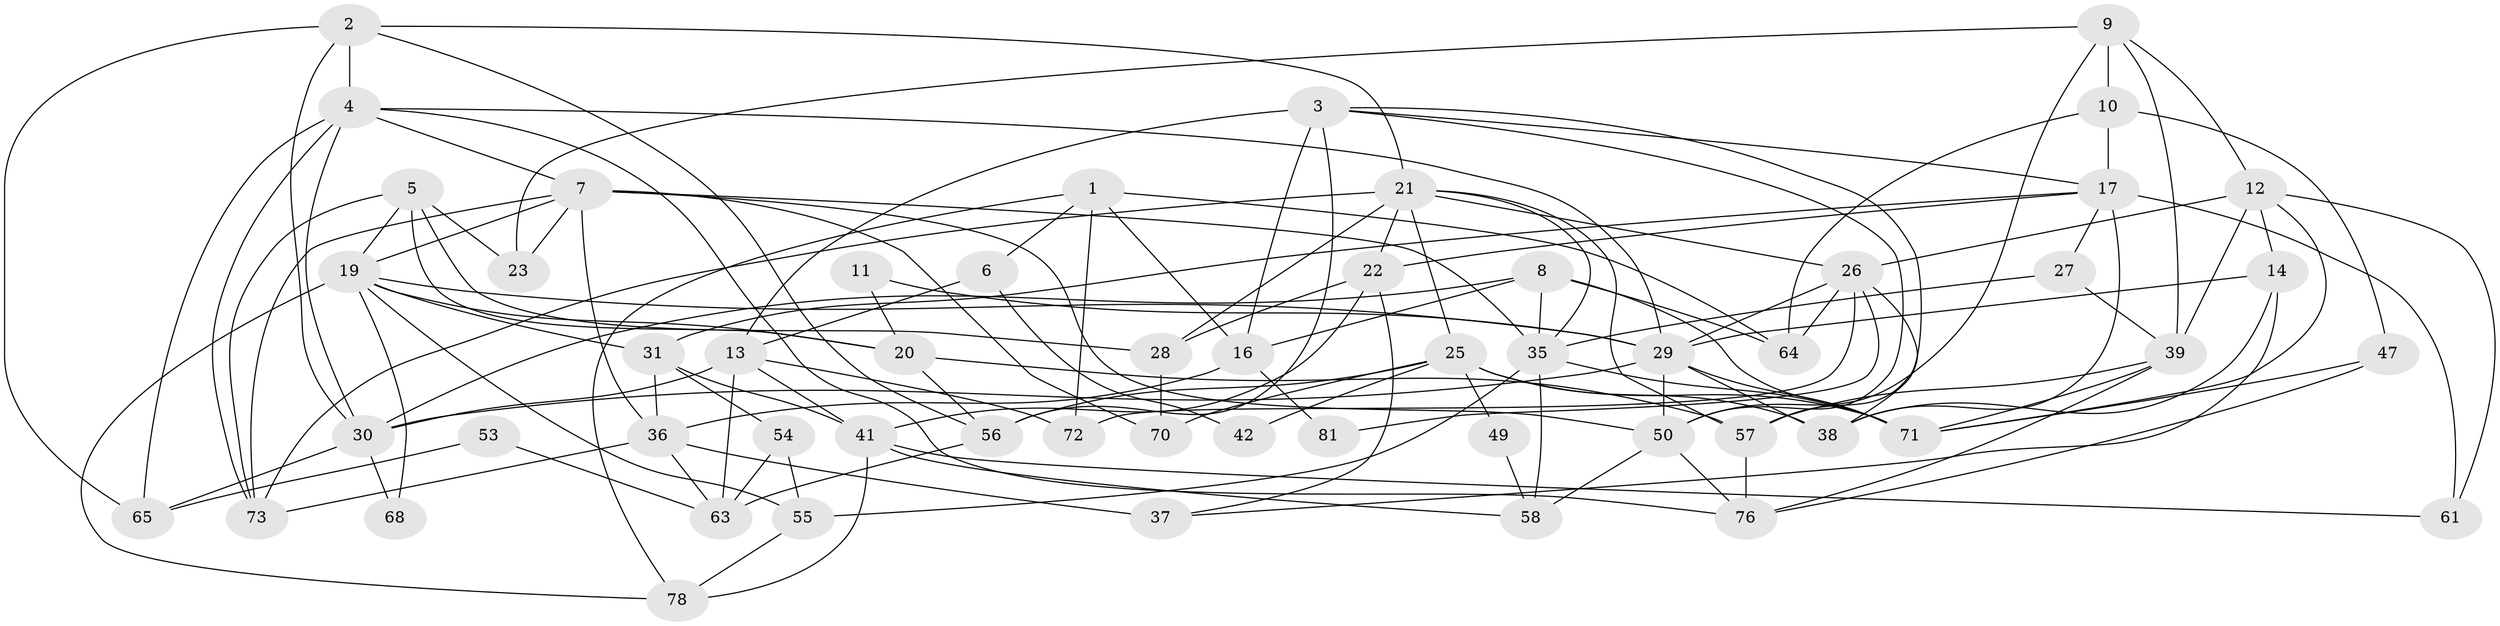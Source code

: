 // original degree distribution, {5: 0.25, 4: 0.2976190476190476, 2: 0.13095238095238096, 3: 0.2261904761904762, 7: 0.047619047619047616, 6: 0.047619047619047616}
// Generated by graph-tools (version 1.1) at 2025/41/03/06/25 10:41:53]
// undirected, 56 vertices, 135 edges
graph export_dot {
graph [start="1"]
  node [color=gray90,style=filled];
  1 [super="+33"];
  2 [super="+44"];
  3 [super="+59"];
  4 [super="+48"];
  5 [super="+15"];
  6;
  7 [super="+32"];
  8 [super="+24"];
  9 [super="+75"];
  10 [super="+40"];
  11;
  12 [super="+69"];
  13 [super="+18"];
  14;
  16;
  17 [super="+79"];
  19 [super="+77"];
  20;
  21 [super="+51"];
  22 [super="+67"];
  23;
  25 [super="+83"];
  26 [super="+34"];
  27;
  28;
  29 [super="+60"];
  30;
  31 [super="+43"];
  35 [super="+46"];
  36 [super="+45"];
  37;
  38 [super="+84"];
  39 [super="+80"];
  41 [super="+52"];
  42;
  47;
  49;
  50 [super="+66"];
  53;
  54;
  55;
  56;
  57 [super="+62"];
  58;
  61;
  63 [super="+74"];
  64;
  65;
  68;
  70;
  71 [super="+82"];
  72;
  73;
  76;
  78;
  81;
  1 -- 72;
  1 -- 64;
  1 -- 6;
  1 -- 16;
  1 -- 78;
  2 -- 30;
  2 -- 4;
  2 -- 56;
  2 -- 65;
  2 -- 21;
  3 -- 16;
  3 -- 56;
  3 -- 50;
  3 -- 13;
  3 -- 57;
  3 -- 17;
  4 -- 29;
  4 -- 30;
  4 -- 65;
  4 -- 7;
  4 -- 73;
  4 -- 76;
  5 -- 20;
  5 -- 23;
  5 -- 73;
  5 -- 28;
  5 -- 19;
  6 -- 42;
  6 -- 13;
  7 -- 23;
  7 -- 36 [weight=2];
  7 -- 50;
  7 -- 19;
  7 -- 35;
  7 -- 70;
  7 -- 73;
  8 -- 35;
  8 -- 64;
  8 -- 16;
  8 -- 30;
  8 -- 71;
  9 -- 12;
  9 -- 23;
  9 -- 50;
  9 -- 10;
  9 -- 39;
  10 -- 47;
  10 -- 64;
  10 -- 17;
  11 -- 20;
  11 -- 29;
  12 -- 39;
  12 -- 71;
  12 -- 26;
  12 -- 61;
  12 -- 14;
  13 -- 63 [weight=2];
  13 -- 41;
  13 -- 72;
  13 -- 30;
  14 -- 37;
  14 -- 38;
  14 -- 29;
  16 -- 81;
  16 -- 36;
  17 -- 61;
  17 -- 38;
  17 -- 27;
  17 -- 31;
  17 -- 22;
  19 -- 29;
  19 -- 31;
  19 -- 68;
  19 -- 20;
  19 -- 55;
  19 -- 78;
  20 -- 56;
  20 -- 57;
  21 -- 73;
  21 -- 26;
  21 -- 35;
  21 -- 25;
  21 -- 28;
  21 -- 57;
  21 -- 22;
  22 -- 37;
  22 -- 41;
  22 -- 28;
  25 -- 56;
  25 -- 42;
  25 -- 49;
  25 -- 71 [weight=2];
  25 -- 38;
  25 -- 70;
  26 -- 64;
  26 -- 29;
  26 -- 72;
  26 -- 81;
  26 -- 38;
  27 -- 35;
  27 -- 39;
  28 -- 70;
  29 -- 30;
  29 -- 50;
  29 -- 71;
  29 -- 38;
  30 -- 65;
  30 -- 68;
  31 -- 54;
  31 -- 36;
  31 -- 41;
  35 -- 55 [weight=2];
  35 -- 71;
  35 -- 58;
  36 -- 37 [weight=2];
  36 -- 73;
  36 -- 63;
  39 -- 57;
  39 -- 76;
  39 -- 71;
  41 -- 61;
  41 -- 58;
  41 -- 78;
  47 -- 71;
  47 -- 76;
  49 -- 58;
  50 -- 58;
  50 -- 76;
  53 -- 65;
  53 -- 63;
  54 -- 55;
  54 -- 63;
  55 -- 78;
  56 -- 63;
  57 -- 76;
}
